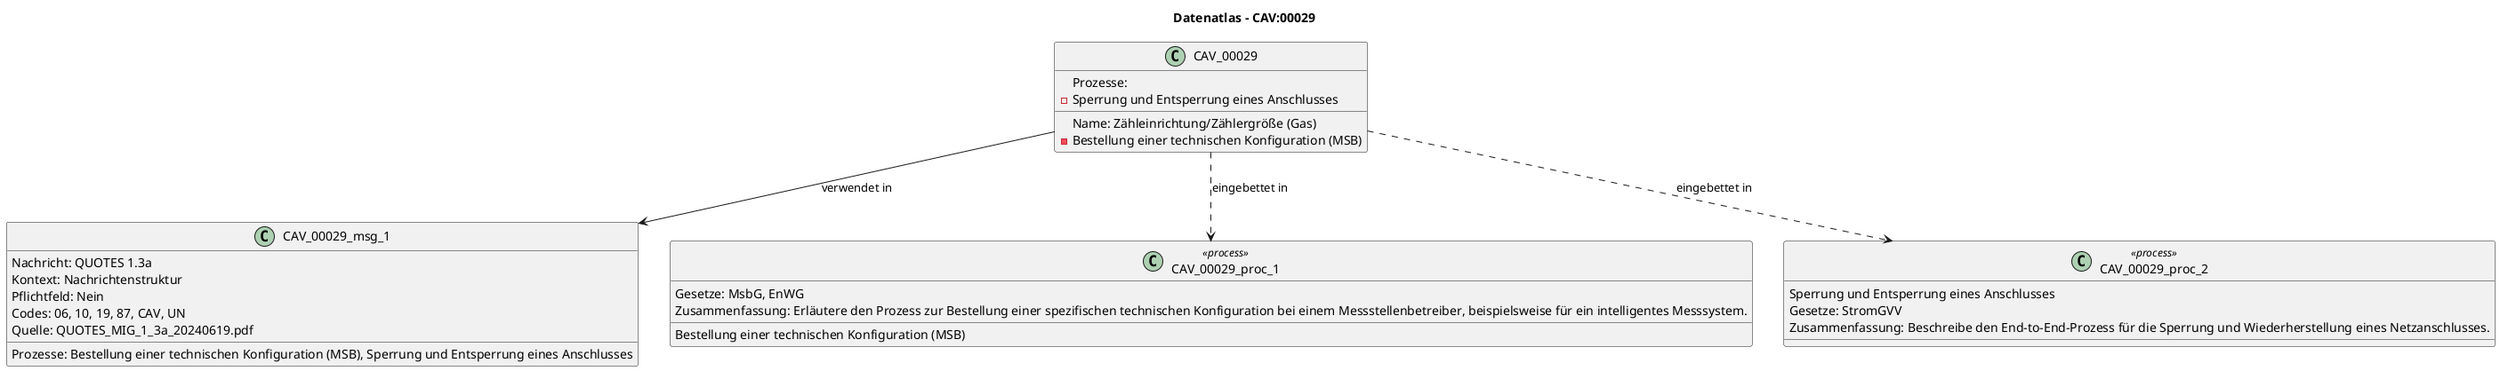@startuml
title Datenatlas – CAV:00029
class CAV_00029 {
  Name: Zähleinrichtung/Zählergröße (Gas)
  Prozesse:
    - Bestellung einer technischen Konfiguration (MSB)
    - Sperrung und Entsperrung eines Anschlusses
}
class CAV_00029_msg_1 {
  Nachricht: QUOTES 1.3a
  Kontext: Nachrichtenstruktur
  Pflichtfeld: Nein
  Codes: 06, 10, 19, 87, CAV, UN
  Prozesse: Bestellung einer technischen Konfiguration (MSB), Sperrung und Entsperrung eines Anschlusses
  Quelle: QUOTES_MIG_1_3a_20240619.pdf
}
CAV_00029 --> CAV_00029_msg_1 : verwendet in
class CAV_00029_proc_1 <<process>> {
  Bestellung einer technischen Konfiguration (MSB)
  Gesetze: MsbG, EnWG
  Zusammenfassung: Erläutere den Prozess zur Bestellung einer spezifischen technischen Konfiguration bei einem Messstellenbetreiber, beispielsweise für ein intelligentes Messsystem.
}
CAV_00029 ..> CAV_00029_proc_1 : eingebettet in
class CAV_00029_proc_2 <<process>> {
  Sperrung und Entsperrung eines Anschlusses
  Gesetze: StromGVV
  Zusammenfassung: Beschreibe den End-to-End-Prozess für die Sperrung und Wiederherstellung eines Netzanschlusses.
}
CAV_00029 ..> CAV_00029_proc_2 : eingebettet in
@enduml